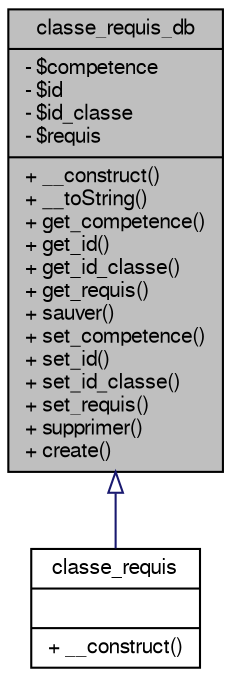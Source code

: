 digraph G
{
  bgcolor="transparent";
  edge [fontname="FreeSans",fontsize="10",labelfontname="FreeSans",labelfontsize="10"];
  node [fontname="FreeSans",fontsize="10",shape=record];
  Node1 [label="{classe_requis_db\n|- $competence\l- $id\l- $id_classe\l- $requis\l|+ __construct()\l+ __toString()\l+ get_competence()\l+ get_id()\l+ get_id_classe()\l+ get_requis()\l+ sauver()\l+ set_competence()\l+ set_id()\l+ set_id_classe()\l+ set_requis()\l+ supprimer()\l+ create()\l}",height=0.2,width=0.4,color="black", fillcolor="grey75", style="filled" fontcolor="black"];
  Node1 -> Node2 [dir=back,color="midnightblue",fontsize="10",style="solid",arrowtail="empty",fontname="FreeSans"];
  Node2 [label="{classe_requis\n||+ __construct()\l}",height=0.2,width=0.4,color="black",URL="$classclasse__requis.html"];
}
